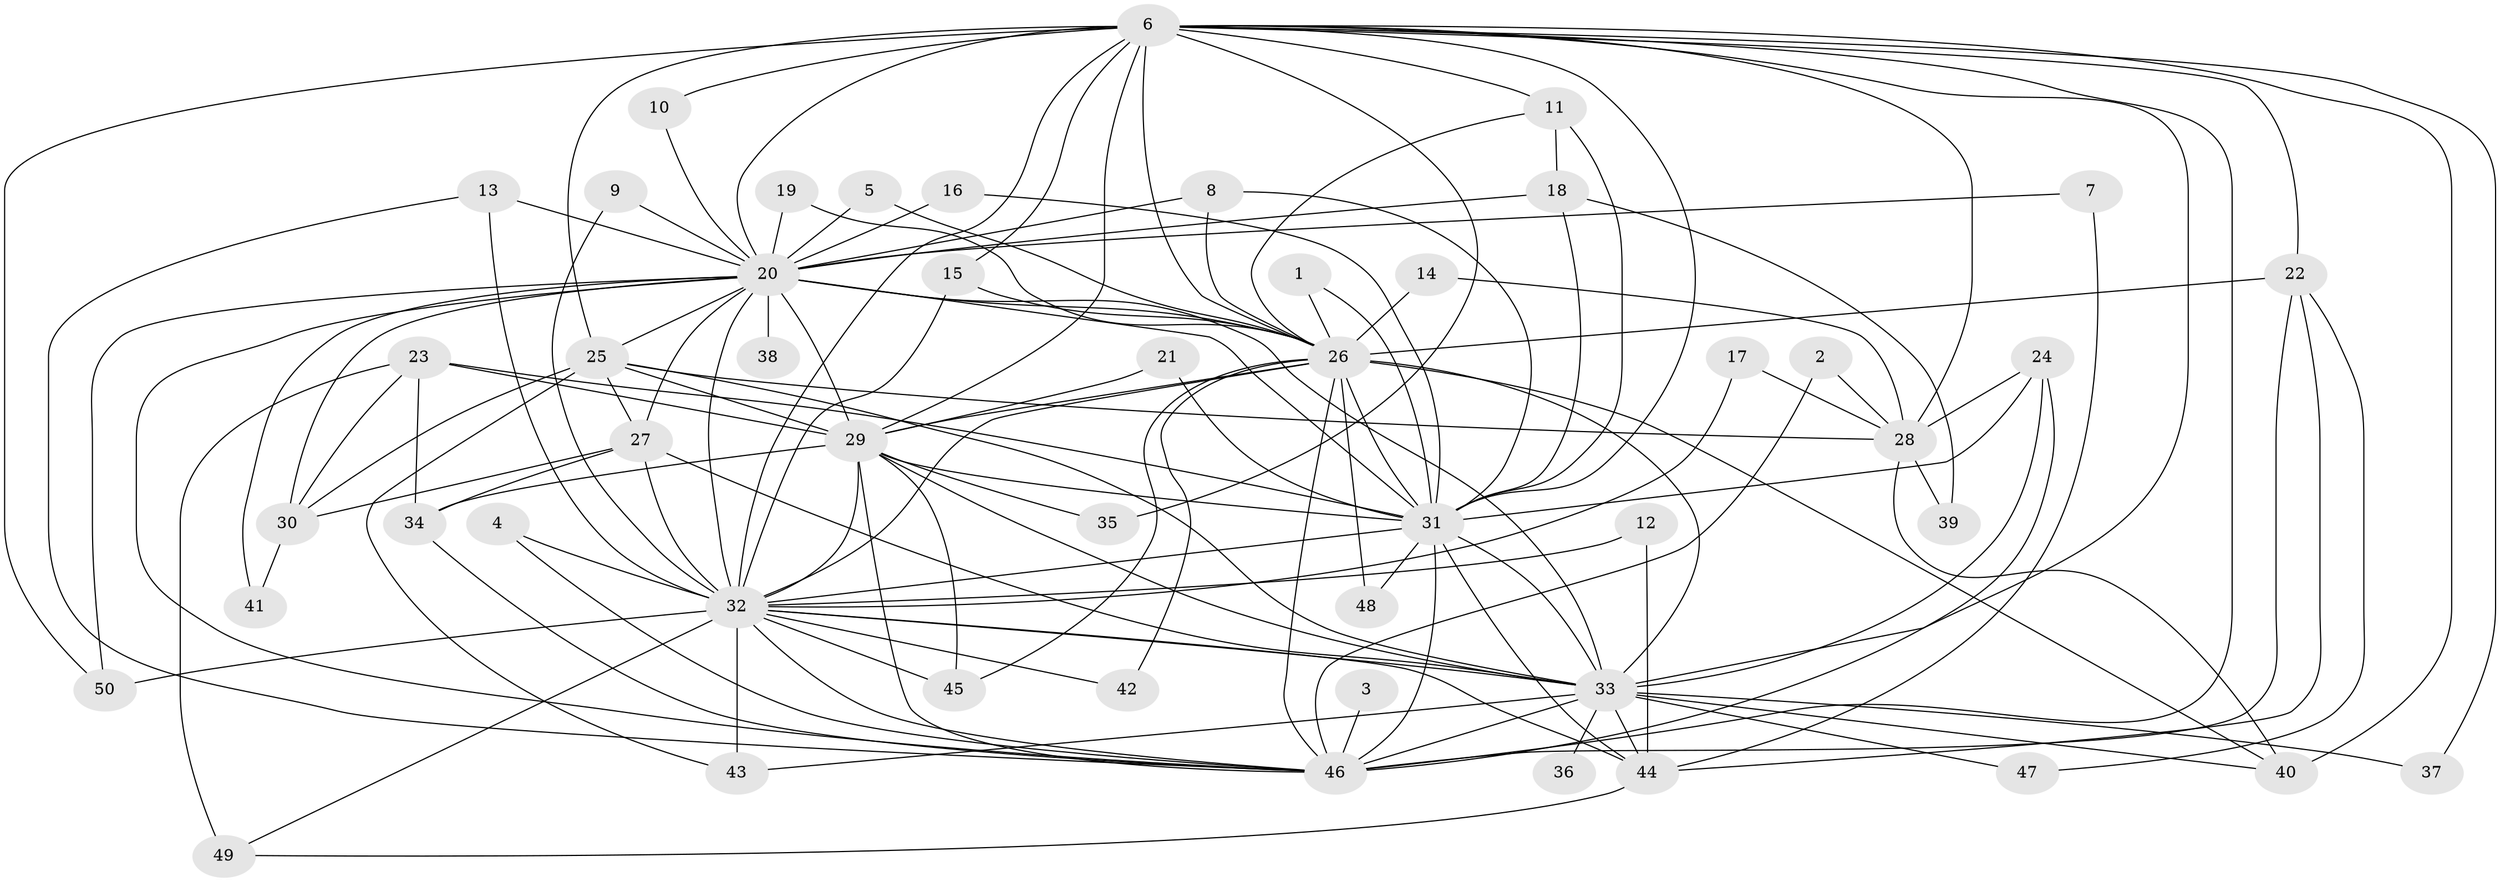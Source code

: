 // original degree distribution, {15: 0.01, 17: 0.01, 18: 0.01, 21: 0.02, 24: 0.02, 20: 0.01, 16: 0.01, 25: 0.01, 3: 0.19, 2: 0.56, 8: 0.02, 6: 0.01, 4: 0.08, 9: 0.01, 5: 0.02, 7: 0.01}
// Generated by graph-tools (version 1.1) at 2025/25/03/09/25 03:25:44]
// undirected, 50 vertices, 133 edges
graph export_dot {
graph [start="1"]
  node [color=gray90,style=filled];
  1;
  2;
  3;
  4;
  5;
  6;
  7;
  8;
  9;
  10;
  11;
  12;
  13;
  14;
  15;
  16;
  17;
  18;
  19;
  20;
  21;
  22;
  23;
  24;
  25;
  26;
  27;
  28;
  29;
  30;
  31;
  32;
  33;
  34;
  35;
  36;
  37;
  38;
  39;
  40;
  41;
  42;
  43;
  44;
  45;
  46;
  47;
  48;
  49;
  50;
  1 -- 26 [weight=1.0];
  1 -- 31 [weight=1.0];
  2 -- 28 [weight=1.0];
  2 -- 46 [weight=1.0];
  3 -- 46 [weight=1.0];
  4 -- 32 [weight=1.0];
  4 -- 46 [weight=1.0];
  5 -- 20 [weight=1.0];
  5 -- 26 [weight=1.0];
  6 -- 10 [weight=1.0];
  6 -- 11 [weight=1.0];
  6 -- 15 [weight=1.0];
  6 -- 20 [weight=4.0];
  6 -- 22 [weight=2.0];
  6 -- 25 [weight=2.0];
  6 -- 26 [weight=3.0];
  6 -- 28 [weight=2.0];
  6 -- 29 [weight=3.0];
  6 -- 31 [weight=3.0];
  6 -- 32 [weight=2.0];
  6 -- 33 [weight=2.0];
  6 -- 35 [weight=1.0];
  6 -- 37 [weight=1.0];
  6 -- 40 [weight=1.0];
  6 -- 46 [weight=3.0];
  6 -- 50 [weight=1.0];
  7 -- 20 [weight=1.0];
  7 -- 44 [weight=1.0];
  8 -- 20 [weight=1.0];
  8 -- 26 [weight=1.0];
  8 -- 31 [weight=1.0];
  9 -- 20 [weight=1.0];
  9 -- 32 [weight=1.0];
  10 -- 20 [weight=1.0];
  11 -- 18 [weight=1.0];
  11 -- 26 [weight=1.0];
  11 -- 31 [weight=1.0];
  12 -- 32 [weight=1.0];
  12 -- 44 [weight=1.0];
  13 -- 20 [weight=1.0];
  13 -- 32 [weight=1.0];
  13 -- 46 [weight=1.0];
  14 -- 26 [weight=1.0];
  14 -- 28 [weight=1.0];
  15 -- 26 [weight=1.0];
  15 -- 32 [weight=1.0];
  16 -- 20 [weight=1.0];
  16 -- 31 [weight=1.0];
  17 -- 28 [weight=1.0];
  17 -- 32 [weight=1.0];
  18 -- 20 [weight=1.0];
  18 -- 31 [weight=1.0];
  18 -- 39 [weight=1.0];
  19 -- 20 [weight=1.0];
  19 -- 26 [weight=1.0];
  20 -- 25 [weight=1.0];
  20 -- 26 [weight=2.0];
  20 -- 27 [weight=1.0];
  20 -- 29 [weight=3.0];
  20 -- 30 [weight=3.0];
  20 -- 31 [weight=3.0];
  20 -- 32 [weight=3.0];
  20 -- 33 [weight=3.0];
  20 -- 38 [weight=3.0];
  20 -- 41 [weight=1.0];
  20 -- 46 [weight=2.0];
  20 -- 50 [weight=1.0];
  21 -- 29 [weight=1.0];
  21 -- 31 [weight=1.0];
  22 -- 26 [weight=1.0];
  22 -- 44 [weight=1.0];
  22 -- 46 [weight=2.0];
  22 -- 47 [weight=1.0];
  23 -- 29 [weight=1.0];
  23 -- 30 [weight=1.0];
  23 -- 31 [weight=1.0];
  23 -- 34 [weight=1.0];
  23 -- 49 [weight=1.0];
  24 -- 28 [weight=1.0];
  24 -- 31 [weight=1.0];
  24 -- 33 [weight=1.0];
  24 -- 46 [weight=1.0];
  25 -- 27 [weight=1.0];
  25 -- 28 [weight=2.0];
  25 -- 29 [weight=1.0];
  25 -- 30 [weight=1.0];
  25 -- 33 [weight=1.0];
  25 -- 43 [weight=1.0];
  26 -- 29 [weight=2.0];
  26 -- 31 [weight=2.0];
  26 -- 32 [weight=1.0];
  26 -- 33 [weight=1.0];
  26 -- 40 [weight=1.0];
  26 -- 42 [weight=1.0];
  26 -- 45 [weight=1.0];
  26 -- 46 [weight=1.0];
  26 -- 48 [weight=1.0];
  27 -- 30 [weight=1.0];
  27 -- 32 [weight=2.0];
  27 -- 33 [weight=2.0];
  27 -- 34 [weight=1.0];
  28 -- 39 [weight=1.0];
  28 -- 40 [weight=1.0];
  29 -- 31 [weight=1.0];
  29 -- 32 [weight=1.0];
  29 -- 33 [weight=2.0];
  29 -- 34 [weight=1.0];
  29 -- 35 [weight=1.0];
  29 -- 45 [weight=1.0];
  29 -- 46 [weight=1.0];
  30 -- 41 [weight=1.0];
  31 -- 32 [weight=1.0];
  31 -- 33 [weight=1.0];
  31 -- 44 [weight=1.0];
  31 -- 46 [weight=1.0];
  31 -- 48 [weight=1.0];
  32 -- 33 [weight=1.0];
  32 -- 42 [weight=1.0];
  32 -- 43 [weight=1.0];
  32 -- 44 [weight=1.0];
  32 -- 45 [weight=1.0];
  32 -- 46 [weight=1.0];
  32 -- 49 [weight=1.0];
  32 -- 50 [weight=2.0];
  33 -- 36 [weight=1.0];
  33 -- 37 [weight=1.0];
  33 -- 40 [weight=1.0];
  33 -- 43 [weight=1.0];
  33 -- 44 [weight=1.0];
  33 -- 46 [weight=1.0];
  33 -- 47 [weight=1.0];
  34 -- 46 [weight=1.0];
  44 -- 49 [weight=1.0];
}
